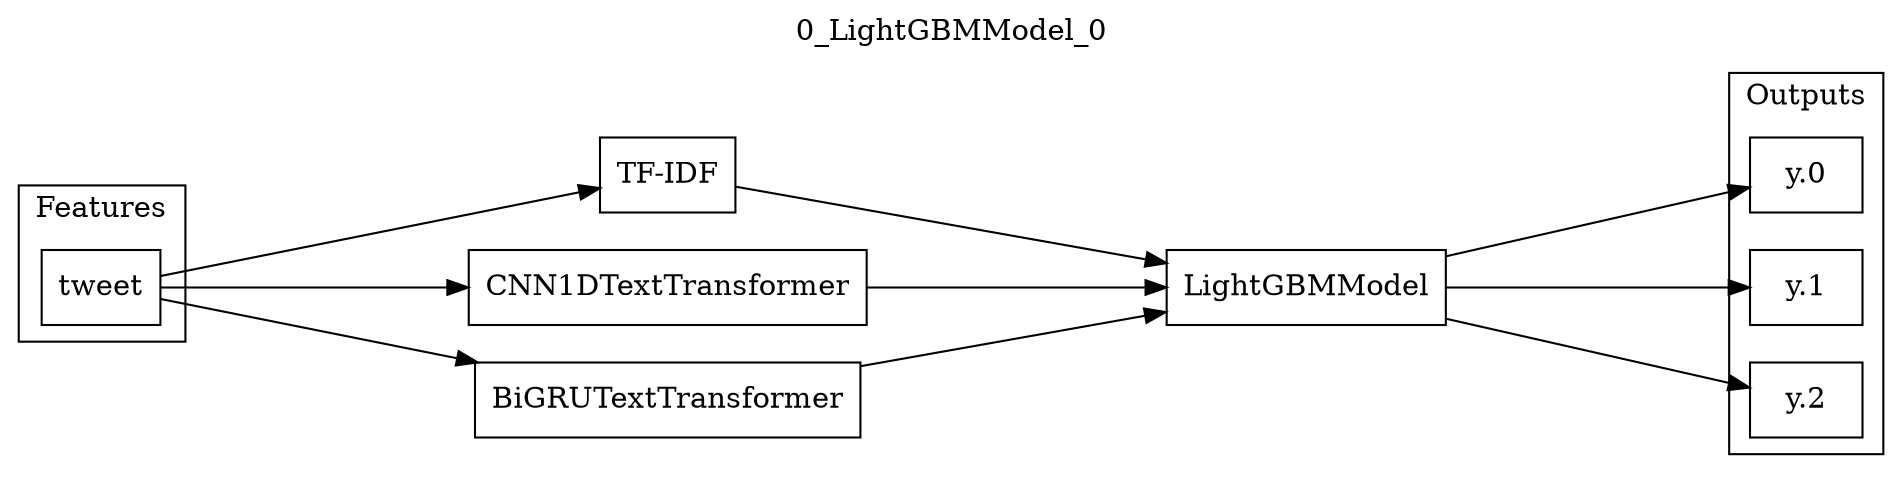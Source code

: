 digraph {
  graph[ranksep="2"]
  rankdir="LR";
  labelloc="t";
  label="0_LightGBMModel_0";
    subgraph cluster_feature {
        label="Features";
        node_0 [shape=box, label="tweet"];
    }
    node_4 [shape=box, label="TF-IDF"];
    node_5 [shape=box, label="CNN1DTextTransformer"];
    node_6 [shape=box, label="BiGRUTextTransformer"];
    node_7 [shape=box, label="LightGBMModel"];
    node_0 -> node_4;
    node_0 -> node_5;
    node_0 -> node_6;
    node_5 -> node_7;
    node_4 -> node_7;
    node_6 -> node_7;
    node_7 -> node_1;
    node_7 -> node_2;
    node_7 -> node_3;
    subgraph cluster_output {
        label="Outputs";
        node_1 [shape=box, label="y.0"];
        node_2 [shape=box, label="y.1"];
        node_3 [shape=box, label="y.2"];
    }
}
